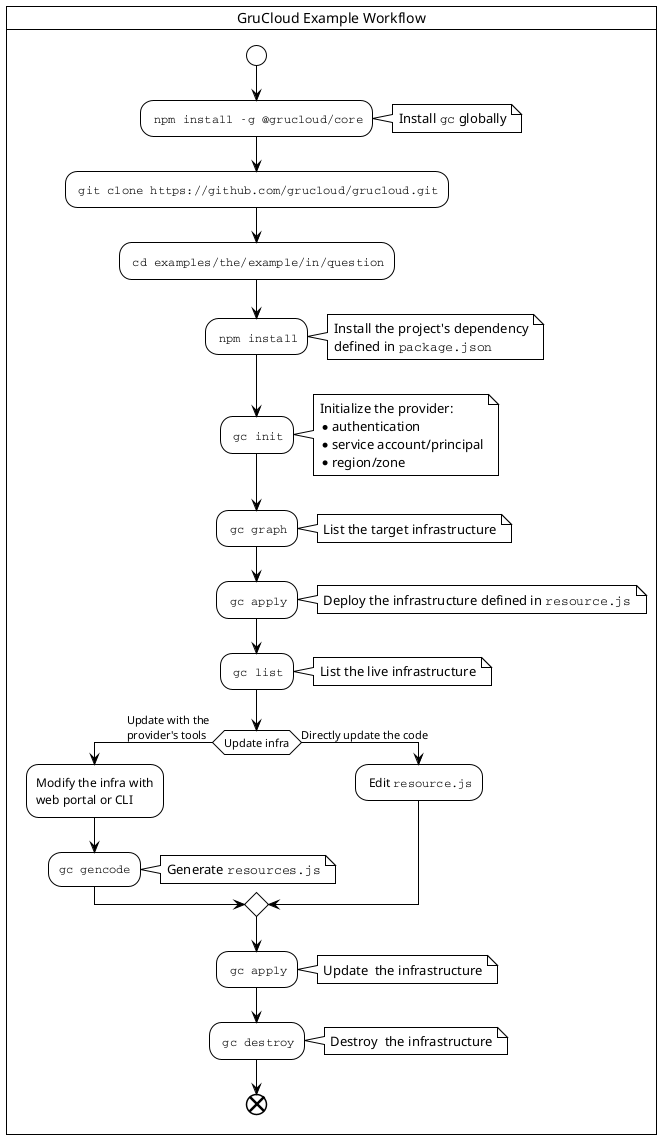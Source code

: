 @startuml gc-example-workflow
!theme plain

skinparam svgLinkTarget _blank

card "GruCloud Example Workflow" {
start
: ""npm install -g @grucloud/core"";
note right
Install ""gc"" globally
end note 

: ""git clone https://github.com/grucloud/grucloud.git"";
: ""cd examples/the/example/in/question"";
: ""npm install"";
note right
Install the project's dependency
defined in ""package.json""
end note 

: ""gc init"";
note right
Initialize the provider:
* authentication
* service account/principal
* region/zone
end note 

: ""gc graph"";
note right
List the target infrastructure
end note 

: ""gc apply"";
note right
Deploy the infrastructure defined in ""resource.js""
end note 
: ""gc list"";
note right
List the live infrastructure
end note 
if (Update infra) then (Update with the \nprovider's tools)
  :Modify the infra with\nweb portal or CLI;
  :""gc gencode"";
  note right
Generate ""resources.js""
end note 
else (Directly update the code)
  : Edit ""resource.js"";
endif
: ""gc apply"";
note right
Update  the infrastructure
end note 
: ""gc destroy"";
note right
Destroy  the infrastructure
end note 
end

}
@enduml